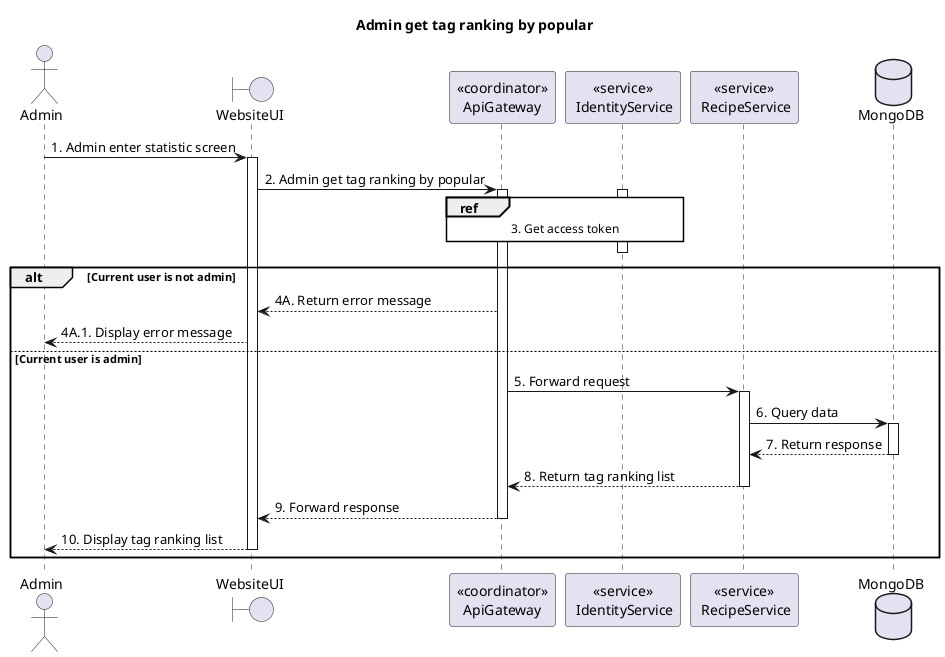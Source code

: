 @startuml Sequence
title "Admin get tag ranking by popular"
' Style section
<style>
  sequenceDiagram {
    reference {
      BackGroundColor white
    }
}
</style>

actor Admin
boundary WebsiteUI
participant "<<coordinator>>\nApiGateway" as ApiGateway
participant "<<service>>\n IdentityService" as IdentityService
participant "<<service>>\n RecipeService" as RecipeService
database MongoDB

Admin -> WebsiteUI++: 1. Admin enter statistic screen
WebsiteUI -> ApiGateway++: 2. Admin get tag ranking by popular

activate IdentityService
ref over ApiGateway, IdentityService: 3. Get access token
ApiGateway -[hidden]-> IdentityService
deactivate IdentityService

alt Current user is not admin
    WebsiteUI <-- ApiGateway: 4A. Return error message
    Admin <-- WebsiteUI: 4A.1. Display error message
else Current user is admin
    ApiGateway -> RecipeService++: 5. Forward request
    RecipeService -> MongoDB++: 6. Query data
    RecipeService <-- MongoDB--: 7. Return response
    ApiGateway <-- RecipeService--: 8. Return tag ranking list
    WebsiteUI <-- ApiGateway--: 9. Forward response
    Admin <-- WebsiteUI--: 10. Display tag ranking list
end alt

@enduml